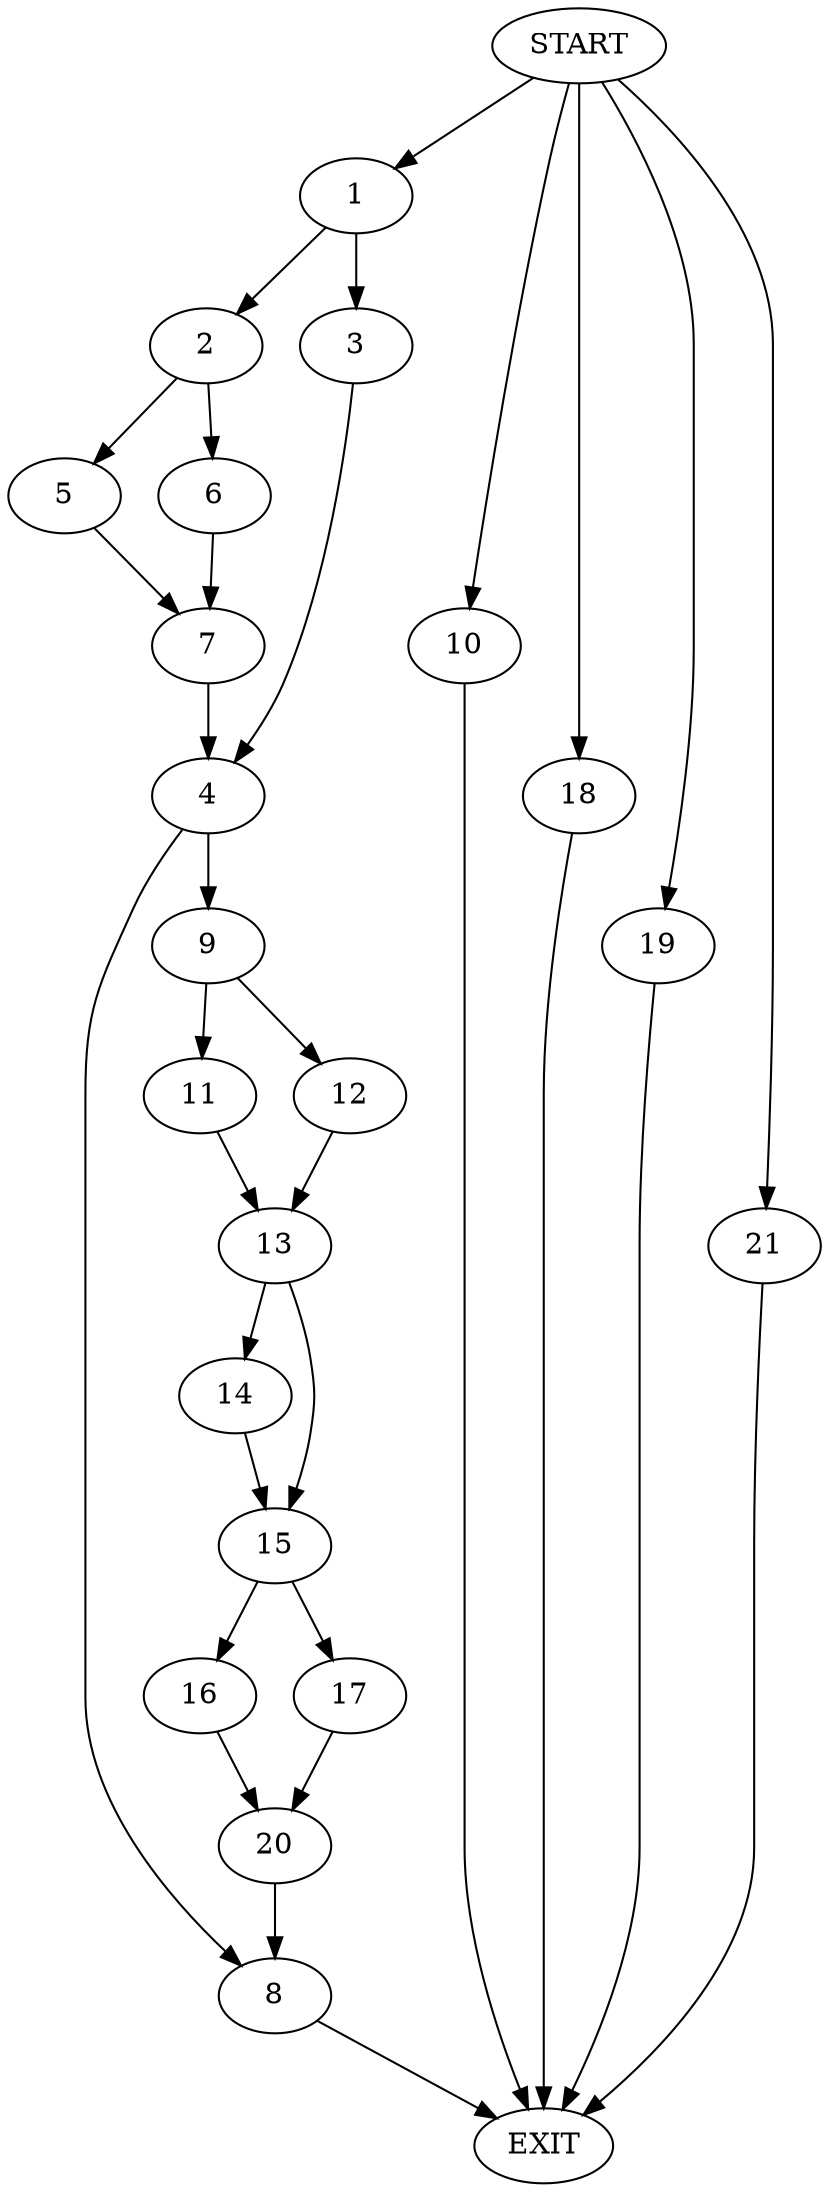 digraph {
0 [label="START"]
22 [label="EXIT"]
0 -> 1
1 -> 2
1 -> 3
3 -> 4
2 -> 5
2 -> 6
6 -> 7
5 -> 7
7 -> 4
4 -> 8
4 -> 9
0 -> 10
10 -> 22
9 -> 11
9 -> 12
8 -> 22
11 -> 13
12 -> 13
13 -> 14
13 -> 15
15 -> 16
15 -> 17
14 -> 15
0 -> 18
18 -> 22
0 -> 19
19 -> 22
16 -> 20
17 -> 20
20 -> 8
0 -> 21
21 -> 22
}
